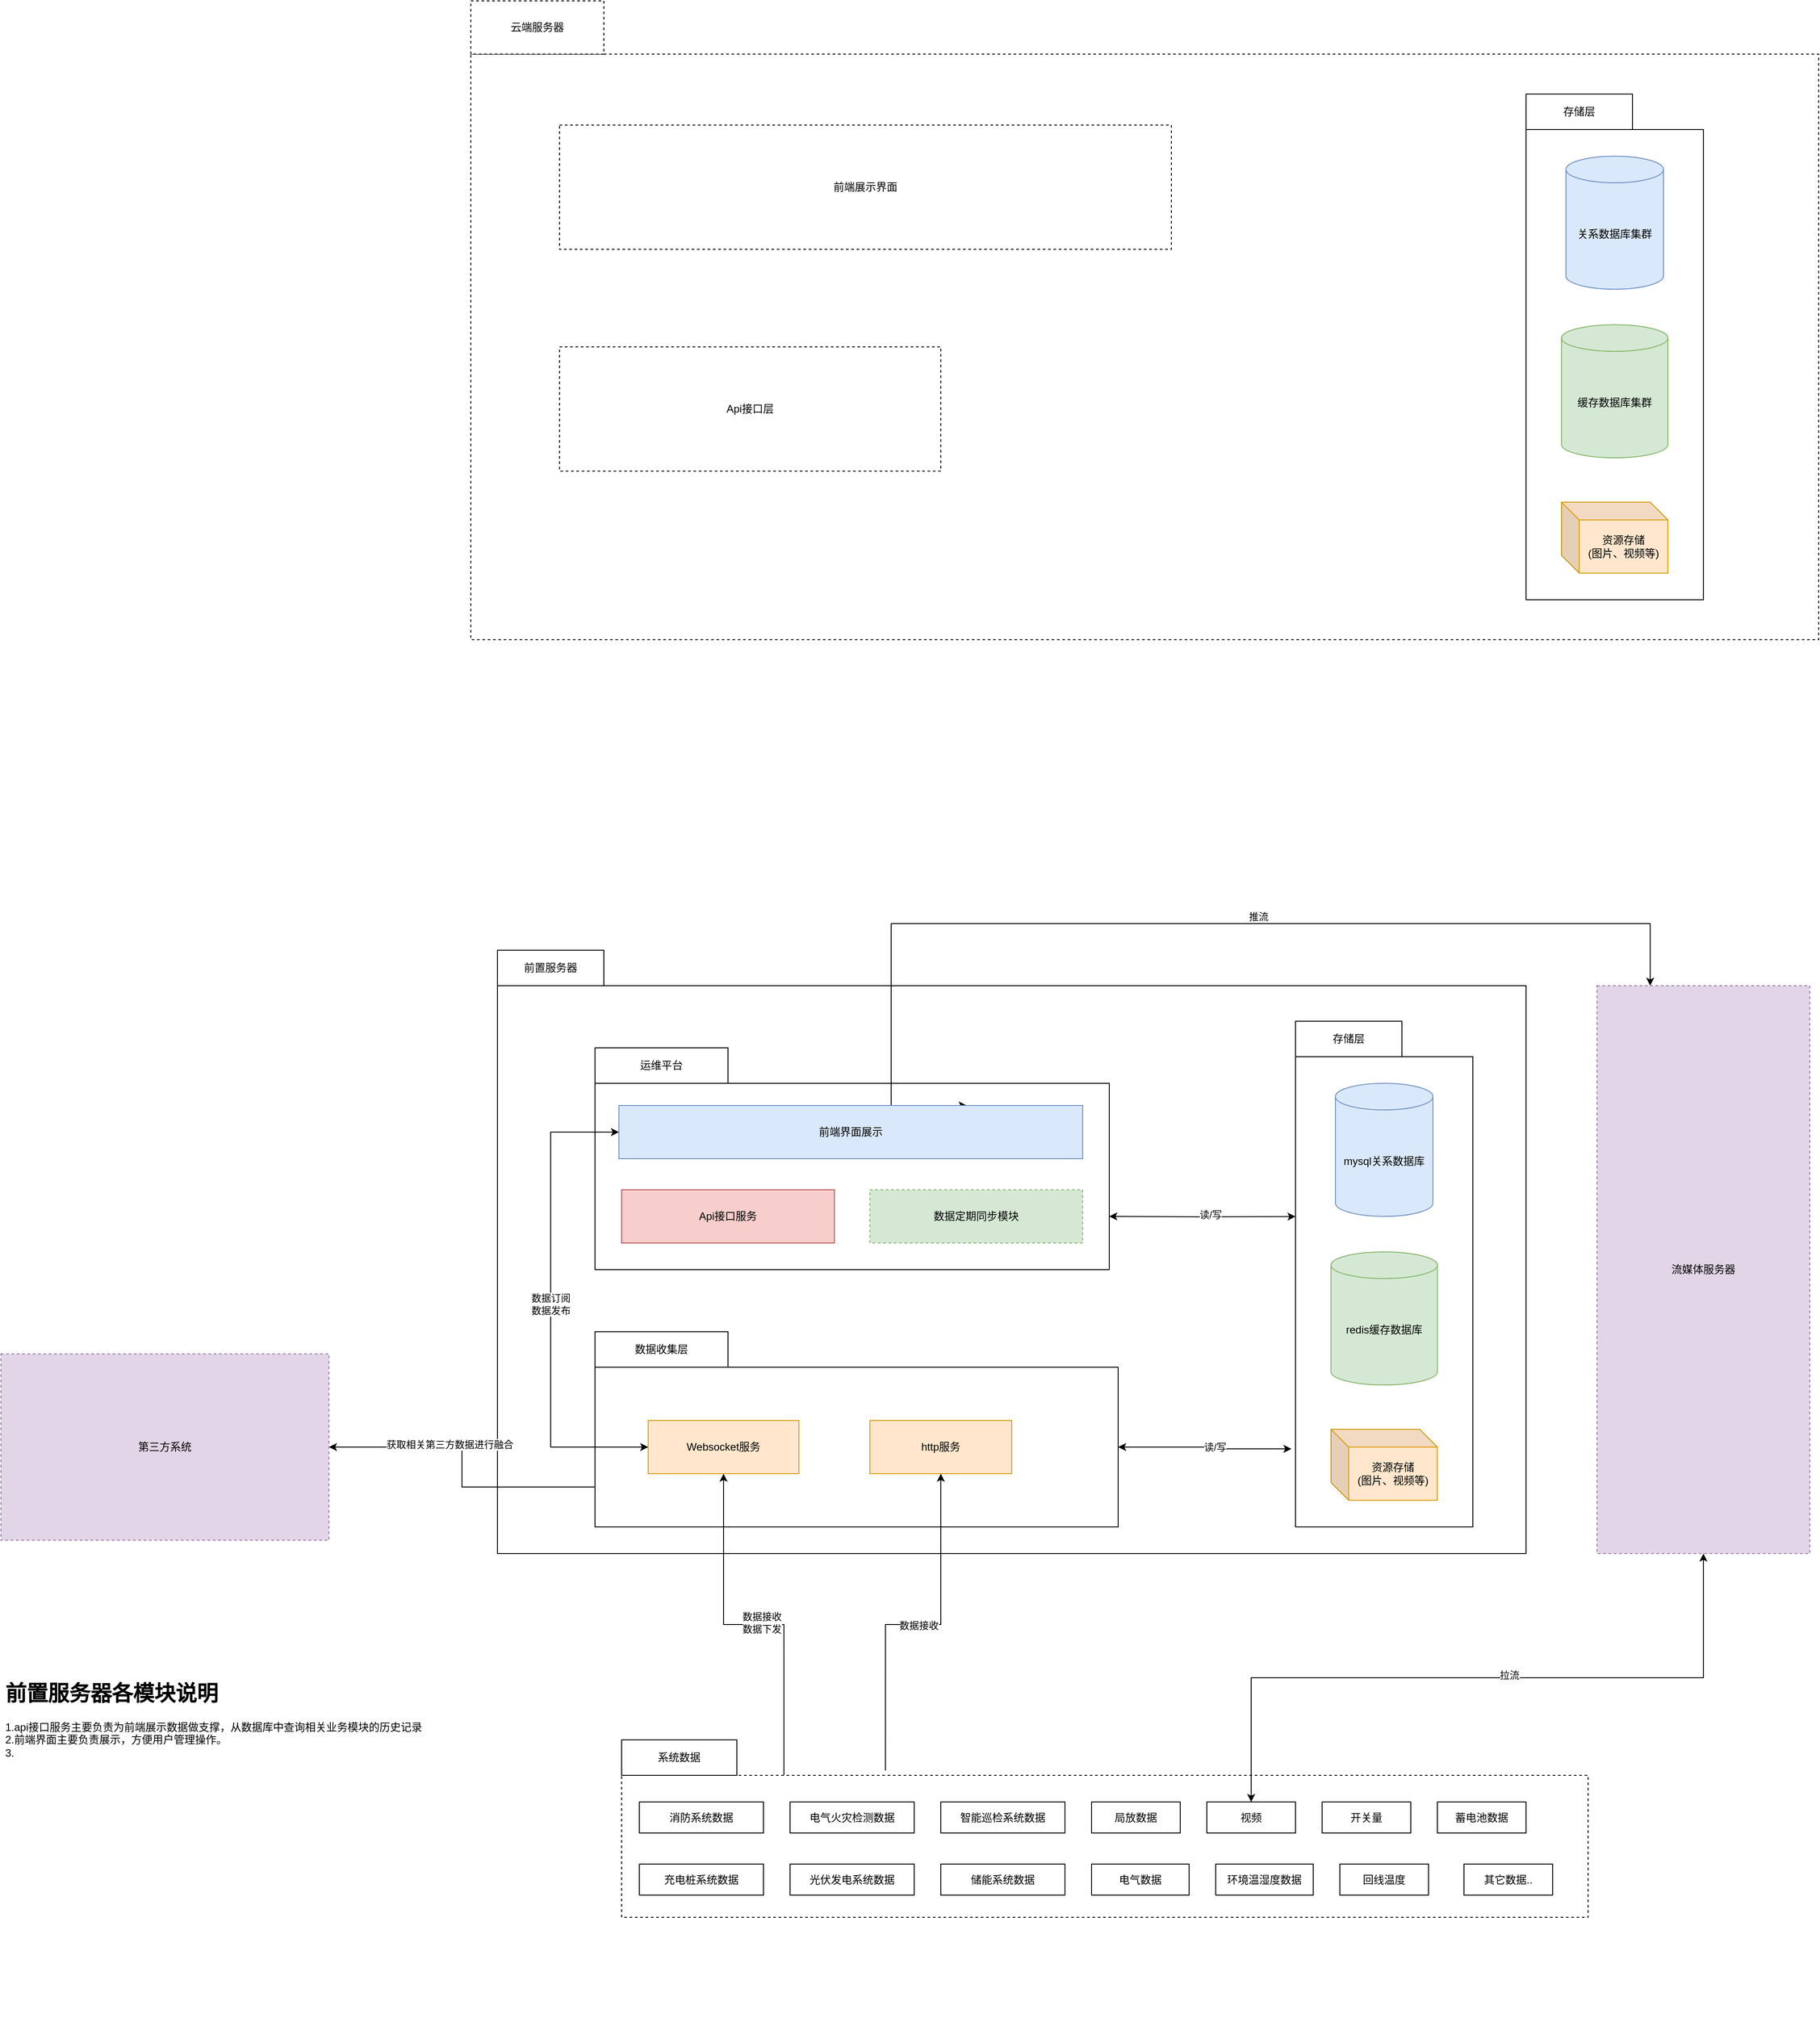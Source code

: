 <mxfile version="13.7.9" type="github">
  <diagram id="Hz9SQZm9DBwmcALDKWFs" name="Page-1">
    <mxGraphModel dx="3192" dy="2457" grid="1" gridSize="10" guides="1" tooltips="1" connect="1" arrows="1" fold="1" page="1" pageScale="1" pageWidth="827" pageHeight="1169" math="0" shadow="0">
      <root>
        <mxCell id="0" />
        <mxCell id="1" parent="0" />
        <mxCell id="7Oax_VJaz0vtxvODjcff-19" value="" style="rounded=0;whiteSpace=wrap;html=1;" vertex="1" parent="1">
          <mxGeometry x="70" y="450" width="1160" height="640" as="geometry" />
        </mxCell>
        <mxCell id="7Oax_VJaz0vtxvODjcff-36" style="edgeStyle=orthogonalEdgeStyle;rounded=0;orthogonalLoop=1;jettySize=auto;html=1;exitX=1;exitY=0.5;exitDx=0;exitDy=0;entryX=-0.023;entryY=0.834;entryDx=0;entryDy=0;startArrow=classic;startFill=1;endArrow=classic;endFill=1;entryPerimeter=0;" edge="1" parent="1" source="7Oax_VJaz0vtxvODjcff-27" target="7Oax_VJaz0vtxvODjcff-29">
          <mxGeometry relative="1" as="geometry" />
        </mxCell>
        <mxCell id="7Oax_VJaz0vtxvODjcff-37" value="读/写" style="edgeLabel;html=1;align=center;verticalAlign=middle;resizable=0;points=[];" vertex="1" connectable="0" parent="7Oax_VJaz0vtxvODjcff-36">
          <mxGeometry x="0.123" y="2" relative="1" as="geometry">
            <mxPoint as="offset" />
          </mxGeometry>
        </mxCell>
        <mxCell id="7Oax_VJaz0vtxvODjcff-57" style="edgeStyle=orthogonalEdgeStyle;rounded=0;orthogonalLoop=1;jettySize=auto;html=1;exitX=0;exitY=0.75;exitDx=0;exitDy=0;entryX=1;entryY=0.5;entryDx=0;entryDy=0;startArrow=none;startFill=0;endArrow=classic;endFill=1;" edge="1" parent="1" source="7Oax_VJaz0vtxvODjcff-27" target="7Oax_VJaz0vtxvODjcff-56">
          <mxGeometry relative="1" as="geometry" />
        </mxCell>
        <mxCell id="7Oax_VJaz0vtxvODjcff-58" value="获取相关第三方数据进行融合" style="edgeLabel;html=1;align=center;verticalAlign=middle;resizable=0;points=[];" vertex="1" connectable="0" parent="7Oax_VJaz0vtxvODjcff-57">
          <mxGeometry x="0.213" y="-3" relative="1" as="geometry">
            <mxPoint as="offset" />
          </mxGeometry>
        </mxCell>
        <mxCell id="7Oax_VJaz0vtxvODjcff-27" value="" style="rounded=0;whiteSpace=wrap;html=1;" vertex="1" parent="1">
          <mxGeometry x="180" y="880" width="590" height="180" as="geometry" />
        </mxCell>
        <mxCell id="7Oax_VJaz0vtxvODjcff-1" value="" style="rounded=0;whiteSpace=wrap;html=1;dashed=1;" vertex="1" parent="1">
          <mxGeometry x="210" y="1340" width="1090" height="160" as="geometry" />
        </mxCell>
        <mxCell id="7Oax_VJaz0vtxvODjcff-3" value="系统数据" style="rounded=0;whiteSpace=wrap;html=1;" vertex="1" parent="1">
          <mxGeometry x="210" y="1300" width="130" height="40" as="geometry" />
        </mxCell>
        <mxCell id="7Oax_VJaz0vtxvODjcff-5" value="消防系统数据" style="rounded=0;whiteSpace=wrap;html=1;" vertex="1" parent="1">
          <mxGeometry x="230" y="1370" width="140" height="35" as="geometry" />
        </mxCell>
        <mxCell id="7Oax_VJaz0vtxvODjcff-6" value="电气火灾检测数据" style="rounded=0;whiteSpace=wrap;html=1;" vertex="1" parent="1">
          <mxGeometry x="400" y="1370" width="140" height="35" as="geometry" />
        </mxCell>
        <mxCell id="7Oax_VJaz0vtxvODjcff-7" value="智能巡检系统数据" style="rounded=0;whiteSpace=wrap;html=1;" vertex="1" parent="1">
          <mxGeometry x="570" y="1370" width="140" height="35" as="geometry" />
        </mxCell>
        <mxCell id="7Oax_VJaz0vtxvODjcff-8" value="充电桩系统数据" style="rounded=0;whiteSpace=wrap;html=1;" vertex="1" parent="1">
          <mxGeometry x="230" y="1440" width="140" height="35" as="geometry" />
        </mxCell>
        <mxCell id="7Oax_VJaz0vtxvODjcff-9" value="光伏发电系统数据" style="rounded=0;whiteSpace=wrap;html=1;" vertex="1" parent="1">
          <mxGeometry x="400" y="1440" width="140" height="35" as="geometry" />
        </mxCell>
        <mxCell id="7Oax_VJaz0vtxvODjcff-10" value="储能系统数据" style="rounded=0;whiteSpace=wrap;html=1;" vertex="1" parent="1">
          <mxGeometry x="570" y="1440" width="140" height="35" as="geometry" />
        </mxCell>
        <mxCell id="7Oax_VJaz0vtxvODjcff-11" value="局放数据" style="rounded=0;whiteSpace=wrap;html=1;" vertex="1" parent="1">
          <mxGeometry x="740" y="1370" width="100" height="35" as="geometry" />
        </mxCell>
        <mxCell id="7Oax_VJaz0vtxvODjcff-12" value="其它数据.." style="rounded=0;whiteSpace=wrap;html=1;" vertex="1" parent="1">
          <mxGeometry x="1160" y="1440" width="100" height="35" as="geometry" />
        </mxCell>
        <mxCell id="7Oax_VJaz0vtxvODjcff-52" style="edgeStyle=orthogonalEdgeStyle;rounded=0;orthogonalLoop=1;jettySize=auto;html=1;exitX=0.5;exitY=0;exitDx=0;exitDy=0;startArrow=classic;startFill=1;endArrow=classic;endFill=1;" edge="1" parent="1" source="7Oax_VJaz0vtxvODjcff-13" target="7Oax_VJaz0vtxvODjcff-51">
          <mxGeometry relative="1" as="geometry" />
        </mxCell>
        <mxCell id="7Oax_VJaz0vtxvODjcff-53" value="拉流" style="edgeLabel;html=1;align=center;verticalAlign=middle;resizable=0;points=[];" vertex="1" connectable="0" parent="7Oax_VJaz0vtxvODjcff-52">
          <mxGeometry x="0.09" y="3" relative="1" as="geometry">
            <mxPoint as="offset" />
          </mxGeometry>
        </mxCell>
        <mxCell id="7Oax_VJaz0vtxvODjcff-13" value="视频" style="rounded=0;whiteSpace=wrap;html=1;" vertex="1" parent="1">
          <mxGeometry x="870" y="1370" width="100" height="35" as="geometry" />
        </mxCell>
        <mxCell id="7Oax_VJaz0vtxvODjcff-14" value="开关量" style="rounded=0;whiteSpace=wrap;html=1;" vertex="1" parent="1">
          <mxGeometry x="1000" y="1370" width="100" height="35" as="geometry" />
        </mxCell>
        <mxCell id="7Oax_VJaz0vtxvODjcff-15" value="蓄电池数据" style="rounded=0;whiteSpace=wrap;html=1;" vertex="1" parent="1">
          <mxGeometry x="1130" y="1370" width="100" height="35" as="geometry" />
        </mxCell>
        <mxCell id="7Oax_VJaz0vtxvODjcff-16" value="电气数据" style="rounded=0;whiteSpace=wrap;html=1;" vertex="1" parent="1">
          <mxGeometry x="740" y="1440" width="110" height="35" as="geometry" />
        </mxCell>
        <mxCell id="7Oax_VJaz0vtxvODjcff-17" value="环境温湿度数据" style="rounded=0;whiteSpace=wrap;html=1;" vertex="1" parent="1">
          <mxGeometry x="880" y="1440" width="110" height="35" as="geometry" />
        </mxCell>
        <mxCell id="7Oax_VJaz0vtxvODjcff-18" value="回线温度" style="rounded=0;whiteSpace=wrap;html=1;" vertex="1" parent="1">
          <mxGeometry x="1020" y="1440" width="100" height="35" as="geometry" />
        </mxCell>
        <mxCell id="7Oax_VJaz0vtxvODjcff-20" value="前置服务器" style="rounded=0;whiteSpace=wrap;html=1;" vertex="1" parent="1">
          <mxGeometry x="70" y="410" width="120" height="40" as="geometry" />
        </mxCell>
        <mxCell id="7Oax_VJaz0vtxvODjcff-23" style="edgeStyle=orthogonalEdgeStyle;rounded=0;orthogonalLoop=1;jettySize=auto;html=1;exitX=0.5;exitY=1;exitDx=0;exitDy=0;entryX=0.168;entryY=-0.002;entryDx=0;entryDy=0;entryPerimeter=0;startArrow=classic;startFill=1;endArrow=none;endFill=0;" edge="1" parent="1" source="7Oax_VJaz0vtxvODjcff-21" target="7Oax_VJaz0vtxvODjcff-1">
          <mxGeometry relative="1" as="geometry" />
        </mxCell>
        <mxCell id="7Oax_VJaz0vtxvODjcff-50" value="数据接收&lt;br&gt;数据下发" style="edgeLabel;html=1;align=center;verticalAlign=middle;resizable=0;points=[];" vertex="1" connectable="0" parent="7Oax_VJaz0vtxvODjcff-23">
          <mxGeometry x="0.04" y="2" relative="1" as="geometry">
            <mxPoint x="1" as="offset" />
          </mxGeometry>
        </mxCell>
        <mxCell id="7Oax_VJaz0vtxvODjcff-21" value="Websocket服务" style="rounded=0;whiteSpace=wrap;html=1;fillColor=#ffe6cc;strokeColor=#d79b00;" vertex="1" parent="1">
          <mxGeometry x="240" y="940" width="170" height="60" as="geometry" />
        </mxCell>
        <mxCell id="7Oax_VJaz0vtxvODjcff-24" style="edgeStyle=orthogonalEdgeStyle;rounded=0;orthogonalLoop=1;jettySize=auto;html=1;exitX=0.5;exitY=1;exitDx=0;exitDy=0;entryX=0.273;entryY=-0.034;entryDx=0;entryDy=0;startArrow=classic;startFill=1;endArrow=none;endFill=0;entryPerimeter=0;" edge="1" parent="1" source="7Oax_VJaz0vtxvODjcff-22" target="7Oax_VJaz0vtxvODjcff-1">
          <mxGeometry relative="1" as="geometry" />
        </mxCell>
        <mxCell id="7Oax_VJaz0vtxvODjcff-25" value="数据接收" style="edgeLabel;html=1;align=center;verticalAlign=middle;resizable=0;points=[];" vertex="1" connectable="0" parent="7Oax_VJaz0vtxvODjcff-24">
          <mxGeometry x="-0.015" y="1" relative="1" as="geometry">
            <mxPoint as="offset" />
          </mxGeometry>
        </mxCell>
        <mxCell id="7Oax_VJaz0vtxvODjcff-22" value="http服务" style="rounded=0;whiteSpace=wrap;html=1;fillColor=#ffe6cc;strokeColor=#d79b00;" vertex="1" parent="1">
          <mxGeometry x="490" y="940" width="160" height="60" as="geometry" />
        </mxCell>
        <mxCell id="7Oax_VJaz0vtxvODjcff-29" value="" style="rounded=0;whiteSpace=wrap;html=1;" vertex="1" parent="1">
          <mxGeometry x="970" y="530" width="200" height="530" as="geometry" />
        </mxCell>
        <mxCell id="7Oax_VJaz0vtxvODjcff-30" value="存储层" style="rounded=0;whiteSpace=wrap;html=1;" vertex="1" parent="1">
          <mxGeometry x="970" y="490" width="120" height="40" as="geometry" />
        </mxCell>
        <mxCell id="7Oax_VJaz0vtxvODjcff-31" value="mysql关系数据库" style="shape=cylinder3;whiteSpace=wrap;html=1;boundedLbl=1;backgroundOutline=1;size=15;fillColor=#dae8fc;strokeColor=#6c8ebf;" vertex="1" parent="1">
          <mxGeometry x="1015" y="560" width="110" height="150" as="geometry" />
        </mxCell>
        <mxCell id="7Oax_VJaz0vtxvODjcff-32" value="redis缓存数据库" style="shape=cylinder3;whiteSpace=wrap;html=1;boundedLbl=1;backgroundOutline=1;size=15;fillColor=#d5e8d4;strokeColor=#82b366;" vertex="1" parent="1">
          <mxGeometry x="1010" y="750" width="120" height="150" as="geometry" />
        </mxCell>
        <mxCell id="7Oax_VJaz0vtxvODjcff-33" value="资源存储&lt;br&gt;(图片、视频等)" style="shape=cube;whiteSpace=wrap;html=1;boundedLbl=1;backgroundOutline=1;darkOpacity=0.05;darkOpacity2=0.1;fillColor=#ffe6cc;strokeColor=#d79b00;" vertex="1" parent="1">
          <mxGeometry x="1010" y="950" width="120" height="80" as="geometry" />
        </mxCell>
        <mxCell id="7Oax_VJaz0vtxvODjcff-35" value="数据收集层" style="rounded=0;whiteSpace=wrap;html=1;" vertex="1" parent="1">
          <mxGeometry x="180" y="840" width="150" height="40" as="geometry" />
        </mxCell>
        <mxCell id="7Oax_VJaz0vtxvODjcff-38" value="" style="rounded=0;whiteSpace=wrap;html=1;" vertex="1" parent="1">
          <mxGeometry x="180" y="560" width="580" height="210" as="geometry" />
        </mxCell>
        <mxCell id="7Oax_VJaz0vtxvODjcff-48" style="edgeStyle=orthogonalEdgeStyle;rounded=0;orthogonalLoop=1;jettySize=auto;html=1;entryX=0;entryY=0.34;entryDx=0;entryDy=0;entryPerimeter=0;startArrow=classic;startFill=1;endArrow=classic;endFill=1;" edge="1" parent="1" target="7Oax_VJaz0vtxvODjcff-29">
          <mxGeometry relative="1" as="geometry">
            <mxPoint x="760" y="710" as="sourcePoint" />
          </mxGeometry>
        </mxCell>
        <mxCell id="7Oax_VJaz0vtxvODjcff-49" value="读/写" style="edgeLabel;html=1;align=center;verticalAlign=middle;resizable=0;points=[];" vertex="1" connectable="0" parent="7Oax_VJaz0vtxvODjcff-48">
          <mxGeometry x="0.086" y="2" relative="1" as="geometry">
            <mxPoint as="offset" />
          </mxGeometry>
        </mxCell>
        <mxCell id="7Oax_VJaz0vtxvODjcff-39" value="Api接口服务" style="rounded=0;whiteSpace=wrap;html=1;fillColor=#f8cecc;strokeColor=#b85450;" vertex="1" parent="1">
          <mxGeometry x="210" y="680" width="240" height="60" as="geometry" />
        </mxCell>
        <mxCell id="7Oax_VJaz0vtxvODjcff-54" style="edgeStyle=orthogonalEdgeStyle;rounded=0;orthogonalLoop=1;jettySize=auto;html=1;exitX=0.75;exitY=0;exitDx=0;exitDy=0;entryX=0.25;entryY=0;entryDx=0;entryDy=0;startArrow=classic;startFill=1;endArrow=classic;endFill=1;" edge="1" parent="1" source="7Oax_VJaz0vtxvODjcff-40" target="7Oax_VJaz0vtxvODjcff-51">
          <mxGeometry relative="1" as="geometry">
            <Array as="points">
              <mxPoint x="514" y="380" />
              <mxPoint x="1370" y="380" />
            </Array>
          </mxGeometry>
        </mxCell>
        <mxCell id="7Oax_VJaz0vtxvODjcff-55" value="推流" style="edgeLabel;html=1;align=center;verticalAlign=middle;resizable=0;points=[];" vertex="1" connectable="0" parent="7Oax_VJaz0vtxvODjcff-54">
          <mxGeometry x="0.155" y="8" relative="1" as="geometry">
            <mxPoint x="1" as="offset" />
          </mxGeometry>
        </mxCell>
        <mxCell id="7Oax_VJaz0vtxvODjcff-60" value="数据订阅&lt;br&gt;数据发布" style="edgeStyle=orthogonalEdgeStyle;rounded=0;orthogonalLoop=1;jettySize=auto;html=1;exitX=0;exitY=0.5;exitDx=0;exitDy=0;entryX=0;entryY=0.5;entryDx=0;entryDy=0;startArrow=classic;startFill=1;endArrow=classic;endFill=1;" edge="1" parent="1" source="7Oax_VJaz0vtxvODjcff-40" target="7Oax_VJaz0vtxvODjcff-21">
          <mxGeometry relative="1" as="geometry">
            <Array as="points">
              <mxPoint x="130" y="615" />
              <mxPoint x="130" y="970" />
            </Array>
          </mxGeometry>
        </mxCell>
        <mxCell id="7Oax_VJaz0vtxvODjcff-40" value="前端界面展示" style="rounded=0;whiteSpace=wrap;html=1;fillColor=#dae8fc;strokeColor=#6c8ebf;" vertex="1" parent="1">
          <mxGeometry x="207" y="585" width="523" height="60" as="geometry" />
        </mxCell>
        <mxCell id="7Oax_VJaz0vtxvODjcff-44" value="运维平台" style="rounded=0;whiteSpace=wrap;html=1;" vertex="1" parent="1">
          <mxGeometry x="180" y="520" width="150" height="40" as="geometry" />
        </mxCell>
        <mxCell id="7Oax_VJaz0vtxvODjcff-51" value="流媒体服务器" style="rounded=0;whiteSpace=wrap;html=1;dashed=1;fillColor=#e1d5e7;strokeColor=#9673a6;" vertex="1" parent="1">
          <mxGeometry x="1310" y="450" width="240" height="640" as="geometry" />
        </mxCell>
        <mxCell id="7Oax_VJaz0vtxvODjcff-56" value="第三方系统" style="rounded=0;whiteSpace=wrap;html=1;dashed=1;fillColor=#e1d5e7;strokeColor=#9673a6;" vertex="1" parent="1">
          <mxGeometry x="-490" y="865" width="370" height="210" as="geometry" />
        </mxCell>
        <mxCell id="7Oax_VJaz0vtxvODjcff-59" value="&lt;h1&gt;前置服务器各模块说明&lt;/h1&gt;&lt;div&gt;1.api接口服务主要负责为前端展示数据做支撑，从数据库中查询相关业务模块的历史记录&lt;/div&gt;&lt;div&gt;2.前端界面主要负责展示，方便用户管理操作。&lt;/div&gt;&lt;div&gt;3.&lt;/div&gt;" style="text;html=1;strokeColor=none;fillColor=none;spacing=5;spacingTop=-20;whiteSpace=wrap;overflow=hidden;rounded=0;dashed=1;" vertex="1" parent="1">
          <mxGeometry x="-490" y="1227.5" width="590" height="385" as="geometry" />
        </mxCell>
        <mxCell id="7Oax_VJaz0vtxvODjcff-61" value="数据定期同步模块" style="rounded=0;whiteSpace=wrap;html=1;dashed=1;fillColor=#d5e8d4;strokeColor=#82b366;" vertex="1" parent="1">
          <mxGeometry x="490" y="680" width="240" height="60" as="geometry" />
        </mxCell>
        <mxCell id="7Oax_VJaz0vtxvODjcff-62" value="" style="rounded=0;whiteSpace=wrap;html=1;dashed=1;" vertex="1" parent="1">
          <mxGeometry x="40" y="-600" width="1520" height="660" as="geometry" />
        </mxCell>
        <mxCell id="7Oax_VJaz0vtxvODjcff-63" value="云端服务器" style="rounded=0;whiteSpace=wrap;html=1;dashed=1;" vertex="1" parent="1">
          <mxGeometry x="40" y="-660" width="150" height="60" as="geometry" />
        </mxCell>
        <mxCell id="7Oax_VJaz0vtxvODjcff-64" value="" style="rounded=0;whiteSpace=wrap;html=1;" vertex="1" parent="1">
          <mxGeometry x="1230" y="-515" width="200" height="530" as="geometry" />
        </mxCell>
        <mxCell id="7Oax_VJaz0vtxvODjcff-65" value="存储层" style="rounded=0;whiteSpace=wrap;html=1;" vertex="1" parent="1">
          <mxGeometry x="1230" y="-555" width="120" height="40" as="geometry" />
        </mxCell>
        <mxCell id="7Oax_VJaz0vtxvODjcff-66" value="关系数据库集群" style="shape=cylinder3;whiteSpace=wrap;html=1;boundedLbl=1;backgroundOutline=1;size=15;fillColor=#dae8fc;strokeColor=#6c8ebf;" vertex="1" parent="1">
          <mxGeometry x="1275" y="-485" width="110" height="150" as="geometry" />
        </mxCell>
        <mxCell id="7Oax_VJaz0vtxvODjcff-67" value="缓存数据库集群" style="shape=cylinder3;whiteSpace=wrap;html=1;boundedLbl=1;backgroundOutline=1;size=15;fillColor=#d5e8d4;strokeColor=#82b366;" vertex="1" parent="1">
          <mxGeometry x="1270" y="-295" width="120" height="150" as="geometry" />
        </mxCell>
        <mxCell id="7Oax_VJaz0vtxvODjcff-68" value="资源存储&lt;br&gt;(图片、视频等)" style="shape=cube;whiteSpace=wrap;html=1;boundedLbl=1;backgroundOutline=1;darkOpacity=0.05;darkOpacity2=0.1;fillColor=#ffe6cc;strokeColor=#d79b00;" vertex="1" parent="1">
          <mxGeometry x="1270" y="-95" width="120" height="80" as="geometry" />
        </mxCell>
        <mxCell id="7Oax_VJaz0vtxvODjcff-69" value="前端展示界面" style="rounded=0;whiteSpace=wrap;html=1;dashed=1;" vertex="1" parent="1">
          <mxGeometry x="140" y="-520" width="690" height="140" as="geometry" />
        </mxCell>
        <mxCell id="7Oax_VJaz0vtxvODjcff-70" value="Api接口层" style="rounded=0;whiteSpace=wrap;html=1;dashed=1;" vertex="1" parent="1">
          <mxGeometry x="140" y="-270" width="430" height="140" as="geometry" />
        </mxCell>
      </root>
    </mxGraphModel>
  </diagram>
</mxfile>
